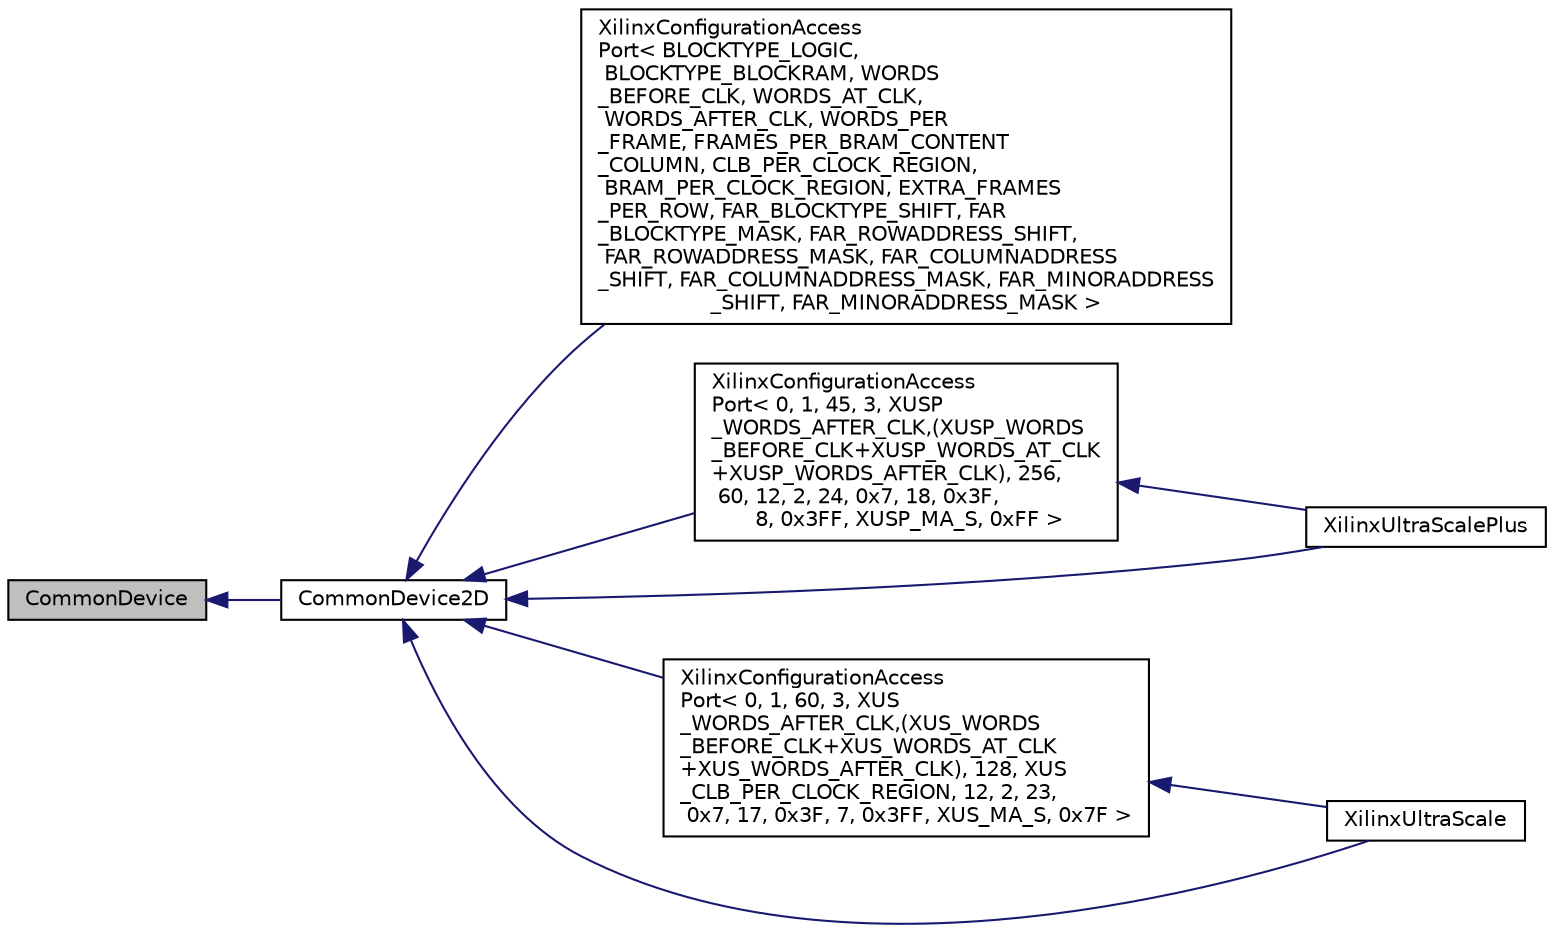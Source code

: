 digraph "CommonDevice"
{
 // INTERACTIVE_SVG=YES
 // LATEX_PDF_SIZE
  edge [fontname="Helvetica",fontsize="10",labelfontname="Helvetica",labelfontsize="10"];
  node [fontname="Helvetica",fontsize="10",shape=record];
  rankdir="LR";
  Node1 [label="CommonDevice",height=0.2,width=0.4,color="black", fillcolor="grey75", style="filled", fontcolor="black",tooltip=" "];
  Node1 -> Node2 [dir="back",color="midnightblue",fontsize="10",style="solid",fontname="Helvetica"];
  Node2 [label="CommonDevice2D",height=0.2,width=0.4,color="black", fillcolor="white", style="filled",URL="$classCommonDevice2D.html",tooltip=" "];
  Node2 -> Node3 [dir="back",color="midnightblue",fontsize="10",style="solid",fontname="Helvetica"];
  Node3 [label="XilinxConfigurationAccess\lPort\< BLOCKTYPE_LOGIC,\l BLOCKTYPE_BLOCKRAM, WORDS\l_BEFORE_CLK, WORDS_AT_CLK,\l WORDS_AFTER_CLK, WORDS_PER\l_FRAME, FRAMES_PER_BRAM_CONTENT\l_COLUMN, CLB_PER_CLOCK_REGION,\l BRAM_PER_CLOCK_REGION, EXTRA_FRAMES\l_PER_ROW, FAR_BLOCKTYPE_SHIFT, FAR\l_BLOCKTYPE_MASK, FAR_ROWADDRESS_SHIFT,\l FAR_ROWADDRESS_MASK, FAR_COLUMNADDRESS\l_SHIFT, FAR_COLUMNADDRESS_MASK, FAR_MINORADDRESS\l_SHIFT, FAR_MINORADDRESS_MASK \>",height=0.2,width=0.4,color="black", fillcolor="white", style="filled",URL="$classXilinxConfigurationAccessPort.html",tooltip=" "];
  Node2 -> Node4 [dir="back",color="midnightblue",fontsize="10",style="solid",fontname="Helvetica"];
  Node4 [label="XilinxConfigurationAccess\lPort\< 0, 1, 45, 3, XUSP\l_WORDS_AFTER_CLK,(XUSP_WORDS\l_BEFORE_CLK+XUSP_WORDS_AT_CLK\l+XUSP_WORDS_AFTER_CLK), 256,\l 60, 12, 2, 24, 0x7, 18, 0x3F,\l 8, 0x3FF, XUSP_MA_S, 0xFF \>",height=0.2,width=0.4,color="black", fillcolor="white", style="filled",URL="$classXilinxConfigurationAccessPort.html",tooltip=" "];
  Node4 -> Node5 [dir="back",color="midnightblue",fontsize="10",style="solid",fontname="Helvetica"];
  Node5 [label="XilinxUltraScalePlus",height=0.2,width=0.4,color="black", fillcolor="white", style="filled",URL="$classXilinxUltraScalePlus.html",tooltip=" "];
  Node2 -> Node6 [dir="back",color="midnightblue",fontsize="10",style="solid",fontname="Helvetica"];
  Node6 [label="XilinxConfigurationAccess\lPort\< 0, 1, 60, 3, XUS\l_WORDS_AFTER_CLK,(XUS_WORDS\l_BEFORE_CLK+XUS_WORDS_AT_CLK\l+XUS_WORDS_AFTER_CLK), 128, XUS\l_CLB_PER_CLOCK_REGION, 12, 2, 23,\l 0x7, 17, 0x3F, 7, 0x3FF, XUS_MA_S, 0x7F \>",height=0.2,width=0.4,color="black", fillcolor="white", style="filled",URL="$classXilinxConfigurationAccessPort.html",tooltip=" "];
  Node6 -> Node7 [dir="back",color="midnightblue",fontsize="10",style="solid",fontname="Helvetica"];
  Node7 [label="XilinxUltraScale",height=0.2,width=0.4,color="black", fillcolor="white", style="filled",URL="$classXilinxUltraScale.html",tooltip=" "];
  Node2 -> Node7 [dir="back",color="midnightblue",fontsize="10",style="solid",fontname="Helvetica"];
  Node2 -> Node5 [dir="back",color="midnightblue",fontsize="10",style="solid",fontname="Helvetica"];
}
